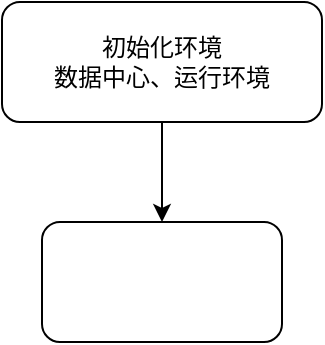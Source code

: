 <mxfile version="14.6.6" type="embed"><diagram id="jYTpzOq9kekplOgq5QiW" name="Page-1"><mxGraphModel dx="904" dy="545" grid="1" gridSize="10" guides="1" tooltips="1" connect="1" arrows="1" fold="1" page="1" pageScale="1" pageWidth="850" pageHeight="1100" math="0" shadow="0"><root><mxCell id="0"/><mxCell id="1" parent="0"/><mxCell id="4" value="" style="edgeStyle=orthogonalEdgeStyle;rounded=0;orthogonalLoop=1;jettySize=auto;html=1;" edge="1" parent="1" source="2" target="3"><mxGeometry relative="1" as="geometry"/></mxCell><mxCell id="2" value="初始化环境&lt;br&gt;数据中心、运行环境" style="rounded=1;whiteSpace=wrap;html=1;" vertex="1" parent="1"><mxGeometry x="150" y="20" width="160" height="60" as="geometry"/></mxCell><mxCell id="3" value="" style="whiteSpace=wrap;html=1;rounded=1;" vertex="1" parent="1"><mxGeometry x="170" y="130" width="120" height="60" as="geometry"/></mxCell></root></mxGraphModel></diagram></mxfile>
